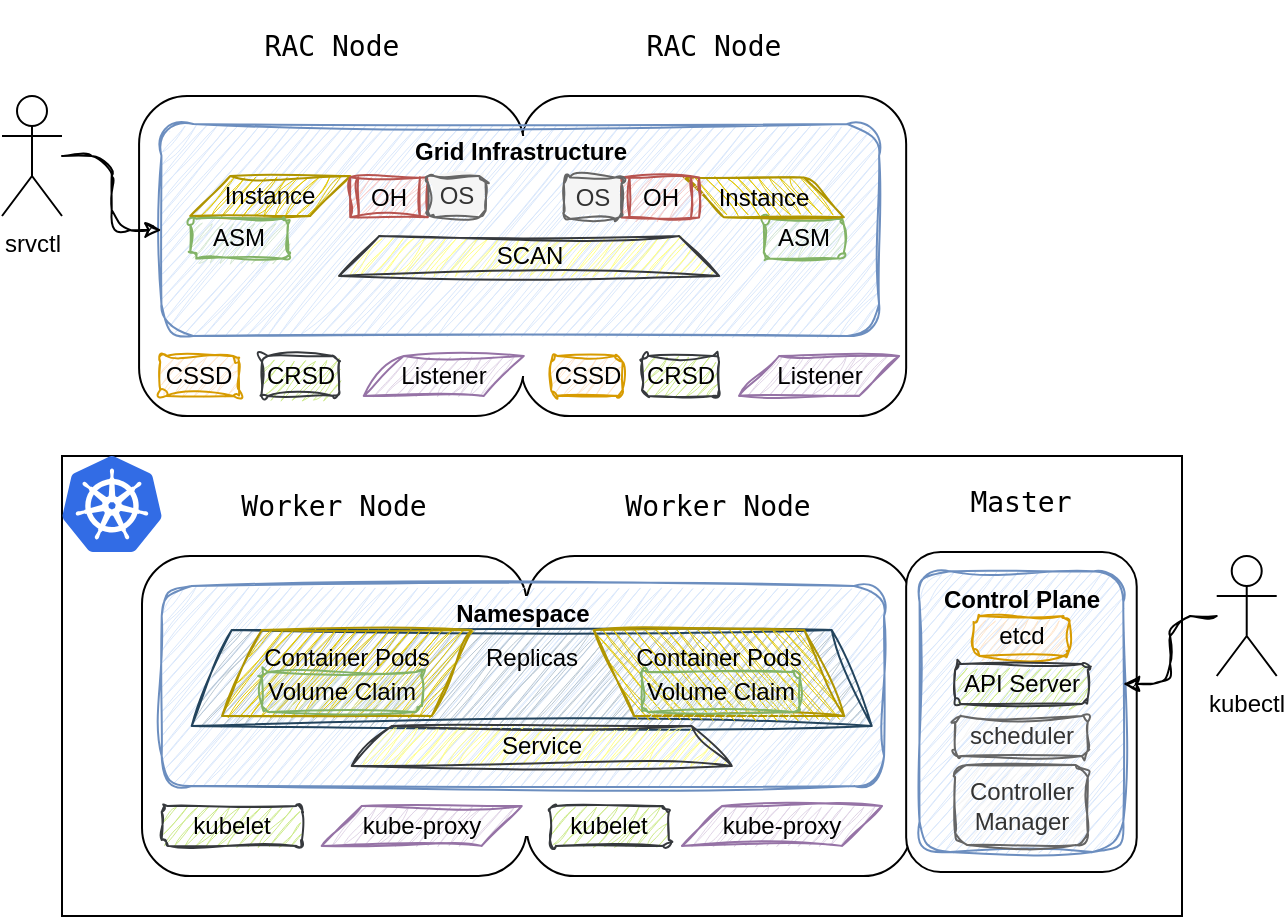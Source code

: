 <mxfile version="21.2.8" type="device">
  <diagram name="Page-1" id="35bK4ppH6Yx9wC2QJwOp">
    <mxGraphModel dx="1294" dy="854" grid="1" gridSize="10" guides="1" tooltips="1" connect="1" arrows="1" fold="1" page="1" pageScale="1" pageWidth="827" pageHeight="1169" math="0" shadow="0">
      <root>
        <mxCell id="0" />
        <mxCell id="1" parent="0" />
        <mxCell id="__1hZcL2Iw1ENKdDcD4B-121" value="" style="rounded=0;whiteSpace=wrap;html=1;fillColor=none;" parent="1" vertex="1">
          <mxGeometry x="140" y="410" width="560" height="230" as="geometry" />
        </mxCell>
        <mxCell id="__1hZcL2Iw1ENKdDcD4B-16" value="" style="group" parent="1" vertex="1" connectable="0">
          <mxGeometry x="369.72" y="230" width="192.36" height="160.0" as="geometry" />
        </mxCell>
        <mxCell id="__1hZcL2Iw1ENKdDcD4B-74" value="" style="rounded=0;whiteSpace=wrap;html=1;strokeColor=none;" parent="__1hZcL2Iw1ENKdDcD4B-16" vertex="1">
          <mxGeometry x="-5" y="20" width="19.82" height="120" as="geometry" />
        </mxCell>
        <mxCell id="__1hZcL2Iw1ENKdDcD4B-17" value="&lt;pre style=&quot;font-size: 14px;&quot;&gt;RAC Node&lt;/pre&gt;" style="rounded=1;whiteSpace=wrap;html=1;verticalAlign=bottom;horizontal=1;fontSize=14;labelPosition=center;verticalLabelPosition=top;align=center;" parent="__1hZcL2Iw1ENKdDcD4B-16" vertex="1">
          <mxGeometry width="192.36" height="160" as="geometry" />
        </mxCell>
        <mxCell id="__1hZcL2Iw1ENKdDcD4B-6" value="" style="group" parent="__1hZcL2Iw1ENKdDcD4B-16" vertex="1" connectable="0">
          <mxGeometry x="-191.18" width="380" height="160" as="geometry" />
        </mxCell>
        <mxCell id="__1hZcL2Iw1ENKdDcD4B-7" value="&lt;pre style=&quot;font-size: 14px;&quot;&gt;RAC Node&lt;/pre&gt;" style="rounded=1;whiteSpace=wrap;html=1;verticalAlign=bottom;horizontal=1;fontSize=14;labelPosition=center;verticalLabelPosition=top;align=center;" parent="__1hZcL2Iw1ENKdDcD4B-6" vertex="1">
          <mxGeometry width="192.36" height="160" as="geometry" />
        </mxCell>
        <mxCell id="__1hZcL2Iw1ENKdDcD4B-75" value="" style="rounded=0;whiteSpace=wrap;html=1;strokeColor=none;" parent="__1hZcL2Iw1ENKdDcD4B-6" vertex="1">
          <mxGeometry x="181.18" y="20" width="19.82" height="120" as="geometry" />
        </mxCell>
        <mxCell id="__1hZcL2Iw1ENKdDcD4B-9" value="&lt;b&gt;Grid Infrastructure&lt;/b&gt;" style="rounded=1;whiteSpace=wrap;html=1;verticalAlign=top;fillColor=#dae8fc;strokeColor=#6c8ebf;sketch=1;curveFitting=1;jiggle=2;" parent="__1hZcL2Iw1ENKdDcD4B-6" vertex="1">
          <mxGeometry x="11.18" y="14" width="358.82" height="106" as="geometry" />
        </mxCell>
        <mxCell id="__1hZcL2Iw1ENKdDcD4B-15" value="SCAN" style="shape=trapezoid;perimeter=trapezoidPerimeter;whiteSpace=wrap;html=1;fixedSize=1;sketch=1;curveFitting=1;jiggle=2;fillColor=#ffff88;strokeColor=#36393d;" parent="__1hZcL2Iw1ENKdDcD4B-6" vertex="1">
          <mxGeometry x="100.0" y="70.033" width="190.0" height="19.936" as="geometry" />
        </mxCell>
        <mxCell id="__1hZcL2Iw1ENKdDcD4B-78" value="Instance" style="shape=parallelogram;perimeter=parallelogramPerimeter;whiteSpace=wrap;html=1;fixedSize=1;sketch=1;curveFitting=1;jiggle=2;fillColor=#e3c800;strokeColor=#B09500;fontColor=#000000;" parent="__1hZcL2Iw1ENKdDcD4B-6" vertex="1">
          <mxGeometry x="25.59" y="40.006" width="80.0" height="19.936" as="geometry" />
        </mxCell>
        <mxCell id="__1hZcL2Iw1ENKdDcD4B-110" value="CSSD" style="rounded=1;whiteSpace=wrap;html=1;fillColor=#ffe6cc;strokeColor=#d79b00;sketch=1;curveFitting=1;jiggle=2;" parent="__1hZcL2Iw1ENKdDcD4B-6" vertex="1">
          <mxGeometry x="10.59" y="130" width="39.41" height="19.94" as="geometry" />
        </mxCell>
        <mxCell id="__1hZcL2Iw1ENKdDcD4B-86" value="Listener" style="shape=parallelogram;perimeter=parallelogramPerimeter;whiteSpace=wrap;html=1;fixedSize=1;sketch=1;curveFitting=1;jiggle=2;fillColor=#e1d5e7;strokeColor=#9673a6;" parent="__1hZcL2Iw1ENKdDcD4B-6" vertex="1">
          <mxGeometry x="112.36" y="130.003" width="80.0" height="19.936" as="geometry" />
        </mxCell>
        <mxCell id="__1hZcL2Iw1ENKdDcD4B-117" value="OH" style="shape=process;whiteSpace=wrap;html=1;backgroundOutline=1;sketch=1;curveFitting=1;jiggle=2;fillColor=#f8cecc;strokeColor=#b85450;" parent="__1hZcL2Iw1ENKdDcD4B-6" vertex="1">
          <mxGeometry x="105.59" y="40.64" width="38.82" height="20" as="geometry" />
        </mxCell>
        <mxCell id="__1hZcL2Iw1ENKdDcD4B-118" value="OS" style="rounded=1;whiteSpace=wrap;html=1;fillColor=#f5f5f5;fontColor=#333333;strokeColor=#666666;sketch=1;curveFitting=1;jiggle=2;fillStyle=solid;" parent="__1hZcL2Iw1ENKdDcD4B-6" vertex="1">
          <mxGeometry x="144.41" y="40.0" width="28.82" height="20.64" as="geometry" />
        </mxCell>
        <mxCell id="__1hZcL2Iw1ENKdDcD4B-82" value="ASM" style="rounded=1;whiteSpace=wrap;html=1;fillColor=#d5e8d4;strokeColor=#82b366;sketch=1;curveFitting=1;jiggle=2;" parent="__1hZcL2Iw1ENKdDcD4B-6" vertex="1">
          <mxGeometry x="25.59" y="61.35" width="48.82" height="19.94" as="geometry" />
        </mxCell>
        <mxCell id="__1hZcL2Iw1ENKdDcD4B-88" value="ASM" style="rounded=1;whiteSpace=wrap;html=1;fillColor=#d5e8d4;strokeColor=#82b366;sketch=1;curveFitting=1;jiggle=2;" parent="__1hZcL2Iw1ENKdDcD4B-6" vertex="1">
          <mxGeometry x="312.36" y="61.35" width="40" height="19.94" as="geometry" />
        </mxCell>
        <mxCell id="__1hZcL2Iw1ENKdDcD4B-77" value="Instance" style="shape=parallelogram;perimeter=parallelogramPerimeter;whiteSpace=wrap;html=1;fixedSize=1;sketch=1;curveFitting=1;jiggle=2;fillColor=#e3c800;strokeColor=#B09500;fontColor=#000000;flipV=1;" parent="__1hZcL2Iw1ENKdDcD4B-6" vertex="1">
          <mxGeometry x="272.36" y="40.706" width="80.0" height="19.936" as="geometry" />
        </mxCell>
        <mxCell id="__1hZcL2Iw1ENKdDcD4B-12" value="OH" style="shape=process;whiteSpace=wrap;html=1;backgroundOutline=1;sketch=1;curveFitting=1;jiggle=2;fillColor=#f8cecc;strokeColor=#b85450;" parent="__1hZcL2Iw1ENKdDcD4B-6" vertex="1">
          <mxGeometry x="241.18" y="40.71" width="38.82" height="20" as="geometry" />
        </mxCell>
        <mxCell id="__1hZcL2Iw1ENKdDcD4B-8" value="OS" style="rounded=1;whiteSpace=wrap;html=1;fillColor=#f5f5f5;fontColor=#333333;strokeColor=#666666;sketch=1;curveFitting=1;jiggle=2;fillStyle=solid;" parent="__1hZcL2Iw1ENKdDcD4B-6" vertex="1">
          <mxGeometry x="212.36" y="40.71" width="28.82" height="20.64" as="geometry" />
        </mxCell>
        <mxCell id="__1hZcL2Iw1ENKdDcD4B-84" value="Listener" style="shape=parallelogram;perimeter=parallelogramPerimeter;whiteSpace=wrap;html=1;fixedSize=1;sketch=1;curveFitting=1;jiggle=2;fillColor=#e1d5e7;strokeColor=#9673a6;flipV=1;flipH=1;" parent="__1hZcL2Iw1ENKdDcD4B-6" vertex="1">
          <mxGeometry x="300.0" y="130.003" width="80.0" height="19.936" as="geometry" />
        </mxCell>
        <mxCell id="__1hZcL2Iw1ENKdDcD4B-127" value="CRSD" style="rounded=1;whiteSpace=wrap;html=1;fillColor=#cdeb8b;strokeColor=#36393d;sketch=1;curveFitting=1;jiggle=2;" parent="__1hZcL2Iw1ENKdDcD4B-6" vertex="1">
          <mxGeometry x="61.46" y="130" width="38.54" height="20" as="geometry" />
        </mxCell>
        <mxCell id="__1hZcL2Iw1ENKdDcD4B-111" value="CSSD" style="rounded=1;whiteSpace=wrap;html=1;fillColor=#ffe6cc;strokeColor=#d79b00;sketch=1;curveFitting=1;jiggle=2;" parent="__1hZcL2Iw1ENKdDcD4B-16" vertex="1">
          <mxGeometry x="14.82" y="129.94" width="35.72" height="19.94" as="geometry" />
        </mxCell>
        <mxCell id="__1hZcL2Iw1ENKdDcD4B-128" value="CRSD" style="rounded=1;whiteSpace=wrap;html=1;fillColor=#cdeb8b;strokeColor=#36393d;sketch=1;curveFitting=1;jiggle=2;" parent="__1hZcL2Iw1ENKdDcD4B-16" vertex="1">
          <mxGeometry x="60.28" y="129.94" width="38.54" height="20" as="geometry" />
        </mxCell>
        <mxCell id="__1hZcL2Iw1ENKdDcD4B-28" value="" style="group" parent="1" vertex="1" connectable="0">
          <mxGeometry x="180" y="460" width="384.72" height="174.94" as="geometry" />
        </mxCell>
        <mxCell id="__1hZcL2Iw1ENKdDcD4B-29" value="&lt;pre style=&quot;font-size: 14px;&quot;&gt;Worker Node&lt;/pre&gt;" style="rounded=1;whiteSpace=wrap;html=1;verticalAlign=bottom;horizontal=1;fontSize=14;labelPosition=center;verticalLabelPosition=top;align=center;" parent="__1hZcL2Iw1ENKdDcD4B-28" vertex="1">
          <mxGeometry width="192.36" height="160" as="geometry" />
        </mxCell>
        <mxCell id="__1hZcL2Iw1ENKdDcD4B-39" value="" style="group" parent="__1hZcL2Iw1ENKdDcD4B-28" vertex="1" connectable="0">
          <mxGeometry x="192.36" width="192.36" height="160" as="geometry" />
        </mxCell>
        <mxCell id="__1hZcL2Iw1ENKdDcD4B-40" value="&lt;pre style=&quot;font-size: 14px;&quot;&gt;Worker Node&lt;/pre&gt;" style="rounded=1;whiteSpace=wrap;html=1;verticalAlign=bottom;horizontal=1;fontSize=14;labelPosition=center;verticalLabelPosition=top;align=center;" parent="__1hZcL2Iw1ENKdDcD4B-39" vertex="1">
          <mxGeometry width="192.36" height="160" as="geometry" />
        </mxCell>
        <mxCell id="__1hZcL2Iw1ENKdDcD4B-69" value="" style="rounded=0;whiteSpace=wrap;html=1;strokeColor=none;" parent="__1hZcL2Iw1ENKdDcD4B-39" vertex="1">
          <mxGeometry x="-9.82" y="20" width="19.82" height="120" as="geometry" />
        </mxCell>
        <mxCell id="__1hZcL2Iw1ENKdDcD4B-91" value="kube-proxy" style="shape=parallelogram;perimeter=parallelogramPerimeter;whiteSpace=wrap;html=1;fixedSize=1;sketch=1;curveFitting=1;jiggle=2;fillColor=#e1d5e7;strokeColor=#9673a6;" parent="__1hZcL2Iw1ENKdDcD4B-39" vertex="1">
          <mxGeometry x="77.64" y="125.0" width="100" height="19.94" as="geometry" />
        </mxCell>
        <mxCell id="__1hZcL2Iw1ENKdDcD4B-113" value="kubelet" style="rounded=1;whiteSpace=wrap;html=1;fillColor=#cdeb8b;strokeColor=#36393d;sketch=1;curveFitting=1;jiggle=2;" parent="__1hZcL2Iw1ENKdDcD4B-39" vertex="1">
          <mxGeometry x="11.64" y="125" width="59.41" height="19.94" as="geometry" />
        </mxCell>
        <mxCell id="__1hZcL2Iw1ENKdDcD4B-42" value="&lt;b&gt;Namespace&lt;/b&gt;" style="rounded=1;whiteSpace=wrap;html=1;verticalAlign=top;fillColor=#dae8fc;strokeColor=#6c8ebf;sketch=1;curveFitting=1;jiggle=2;" parent="__1hZcL2Iw1ENKdDcD4B-28" vertex="1">
          <mxGeometry x="9.86" y="15" width="361.18" height="100" as="geometry" />
        </mxCell>
        <mxCell id="__1hZcL2Iw1ENKdDcD4B-36" value="Replicas" style="shape=trapezoid;perimeter=trapezoidPerimeter;whiteSpace=wrap;html=1;fixedSize=1;sketch=1;curveFitting=1;jiggle=2;fillColor=#bac8d3;strokeColor=#23445d;verticalAlign=top;" parent="__1hZcL2Iw1ENKdDcD4B-28" vertex="1">
          <mxGeometry x="24.86" y="37" width="340" height="48" as="geometry" />
        </mxCell>
        <mxCell id="__1hZcL2Iw1ENKdDcD4B-71" value="Container Pods" style="shape=parallelogram;perimeter=parallelogramPerimeter;whiteSpace=wrap;html=1;fixedSize=1;sketch=1;curveFitting=1;jiggle=2;fillColor=#e3c800;strokeColor=#B09500;fontColor=#000000;verticalAlign=top;" parent="__1hZcL2Iw1ENKdDcD4B-28" vertex="1">
          <mxGeometry x="40" y="37" width="124.86" height="43" as="geometry" />
        </mxCell>
        <mxCell id="__1hZcL2Iw1ENKdDcD4B-72" value="Container Pods" style="shape=parallelogram;perimeter=parallelogramPerimeter;whiteSpace=wrap;html=1;fixedSize=1;sketch=1;curveFitting=1;jiggle=2;fillColor=#e3c800;strokeColor=#B09500;fontColor=#000000;flipH=1;verticalAlign=top;" parent="__1hZcL2Iw1ENKdDcD4B-28" vertex="1">
          <mxGeometry x="225.97" y="37" width="125.14" height="43" as="geometry" />
        </mxCell>
        <mxCell id="__1hZcL2Iw1ENKdDcD4B-37" value="Service" style="shape=trapezoid;perimeter=trapezoidPerimeter;whiteSpace=wrap;html=1;fixedSize=1;sketch=1;curveFitting=1;jiggle=2;fillColor=#ffff88;strokeColor=#36393d;" parent="__1hZcL2Iw1ENKdDcD4B-28" vertex="1">
          <mxGeometry x="104.86" y="85" width="190" height="20" as="geometry" />
        </mxCell>
        <mxCell id="__1hZcL2Iw1ENKdDcD4B-90" value="kube-proxy" style="shape=parallelogram;perimeter=parallelogramPerimeter;whiteSpace=wrap;html=1;fixedSize=1;sketch=1;curveFitting=1;jiggle=2;fillColor=#e1d5e7;strokeColor=#9673a6;" parent="__1hZcL2Iw1ENKdDcD4B-28" vertex="1">
          <mxGeometry x="89.86" y="125.0" width="100" height="19.94" as="geometry" />
        </mxCell>
        <mxCell id="__1hZcL2Iw1ENKdDcD4B-112" value="kubelet" style="rounded=1;whiteSpace=wrap;html=1;fillColor=#cdeb8b;strokeColor=#36393d;sketch=1;curveFitting=1;jiggle=2;" parent="__1hZcL2Iw1ENKdDcD4B-28" vertex="1">
          <mxGeometry x="9.86" y="125" width="70.14" height="19.94" as="geometry" />
        </mxCell>
        <mxCell id="__1hZcL2Iw1ENKdDcD4B-123" value="Volume Claim" style="rounded=1;whiteSpace=wrap;html=1;fillColor=#d5e8d4;strokeColor=#82b366;sketch=1;curveFitting=1;jiggle=2;" parent="__1hZcL2Iw1ENKdDcD4B-28" vertex="1">
          <mxGeometry x="60" y="58.03" width="80" height="19.94" as="geometry" />
        </mxCell>
        <mxCell id="__1hZcL2Iw1ENKdDcD4B-125" value="Volume Claim" style="rounded=1;whiteSpace=wrap;html=1;fillColor=#d5e8d4;strokeColor=#82b366;sketch=1;curveFitting=1;jiggle=2;" parent="__1hZcL2Iw1ENKdDcD4B-28" vertex="1">
          <mxGeometry x="250" y="58" width="78.82" height="19.94" as="geometry" />
        </mxCell>
        <mxCell id="__1hZcL2Iw1ENKdDcD4B-50" value="" style="group" parent="1" vertex="1" connectable="0">
          <mxGeometry x="562.08" y="458" width="115.28" height="160" as="geometry" />
        </mxCell>
        <mxCell id="__1hZcL2Iw1ENKdDcD4B-51" value="&lt;pre style=&quot;font-size: 14px;&quot;&gt;Master&lt;/pre&gt;" style="rounded=1;whiteSpace=wrap;html=1;verticalAlign=bottom;horizontal=1;fontSize=14;labelPosition=center;verticalLabelPosition=top;align=center;" parent="__1hZcL2Iw1ENKdDcD4B-50" vertex="1">
          <mxGeometry width="115.28" height="160" as="geometry" />
        </mxCell>
        <mxCell id="__1hZcL2Iw1ENKdDcD4B-53" value="&lt;b&gt;Control Plane&lt;/b&gt;" style="rounded=1;whiteSpace=wrap;html=1;verticalAlign=top;fillColor=#dae8fc;strokeColor=#6c8ebf;sketch=1;curveFitting=1;jiggle=2;" parent="__1hZcL2Iw1ENKdDcD4B-50" vertex="1">
          <mxGeometry x="6.7" y="9.68" width="101.88" height="140.32" as="geometry" />
        </mxCell>
        <mxCell id="__1hZcL2Iw1ENKdDcD4B-66" value="etcd" style="rounded=1;whiteSpace=wrap;html=1;fillColor=#ffe6cc;strokeColor=#d79b00;sketch=1;curveFitting=1;jiggle=2;" parent="__1hZcL2Iw1ENKdDcD4B-50" vertex="1">
          <mxGeometry x="33.668" y="32" width="47.943" height="20" as="geometry" />
        </mxCell>
        <mxCell id="__1hZcL2Iw1ENKdDcD4B-67" value="scheduler" style="rounded=1;whiteSpace=wrap;html=1;fillColor=#f5f5f5;strokeColor=#666666;sketch=1;curveFitting=1;jiggle=2;fontColor=#333333;" parent="__1hZcL2Iw1ENKdDcD4B-50" vertex="1">
          <mxGeometry x="24.48" y="82" width="66.33" height="20" as="geometry" />
        </mxCell>
        <mxCell id="__1hZcL2Iw1ENKdDcD4B-68" value="Controller&lt;br&gt;Manager" style="rounded=1;whiteSpace=wrap;html=1;fillColor=#f5f5f5;strokeColor=#666666;sketch=1;curveFitting=1;jiggle=2;fontColor=#333333;" parent="__1hZcL2Iw1ENKdDcD4B-50" vertex="1">
          <mxGeometry x="24.48" y="106.5" width="66.33" height="40" as="geometry" />
        </mxCell>
        <mxCell id="__1hZcL2Iw1ENKdDcD4B-126" value="API Server" style="rounded=1;whiteSpace=wrap;html=1;fillColor=#cdeb8b;strokeColor=#36393d;sketch=1;curveFitting=1;jiggle=2;" parent="__1hZcL2Iw1ENKdDcD4B-50" vertex="1">
          <mxGeometry x="24.48" y="56" width="66.33" height="20" as="geometry" />
        </mxCell>
        <mxCell id="__1hZcL2Iw1ENKdDcD4B-61" style="edgeStyle=orthogonalEdgeStyle;rounded=1;orthogonalLoop=1;jettySize=auto;html=1;sketch=1;curveFitting=1;jiggle=2;" parent="1" source="__1hZcL2Iw1ENKdDcD4B-60" target="__1hZcL2Iw1ENKdDcD4B-9" edge="1">
          <mxGeometry relative="1" as="geometry" />
        </mxCell>
        <mxCell id="__1hZcL2Iw1ENKdDcD4B-60" value="srvctl" style="shape=umlActor;verticalLabelPosition=bottom;verticalAlign=top;html=1;outlineConnect=0;" parent="1" vertex="1">
          <mxGeometry x="110" y="230" width="30" height="60" as="geometry" />
        </mxCell>
        <mxCell id="__1hZcL2Iw1ENKdDcD4B-63" style="edgeStyle=orthogonalEdgeStyle;rounded=1;orthogonalLoop=1;jettySize=auto;html=1;entryX=0.999;entryY=0.401;entryDx=0;entryDy=0;entryPerimeter=0;sketch=1;curveFitting=1;jiggle=2;" parent="1" source="__1hZcL2Iw1ENKdDcD4B-62" target="__1hZcL2Iw1ENKdDcD4B-53" edge="1">
          <mxGeometry relative="1" as="geometry" />
        </mxCell>
        <mxCell id="__1hZcL2Iw1ENKdDcD4B-62" value="kubectl" style="shape=umlActor;verticalLabelPosition=bottom;verticalAlign=top;html=1;outlineConnect=0;" parent="1" vertex="1">
          <mxGeometry x="717.36" y="460" width="30" height="60" as="geometry" />
        </mxCell>
        <mxCell id="__1hZcL2Iw1ENKdDcD4B-122" value="" style="image;sketch=0;aspect=fixed;html=1;points=[];align=center;fontSize=12;image=img/lib/mscae/Kubernetes.svg;" parent="1" vertex="1">
          <mxGeometry x="140" y="410" width="50" height="48" as="geometry" />
        </mxCell>
      </root>
    </mxGraphModel>
  </diagram>
</mxfile>
